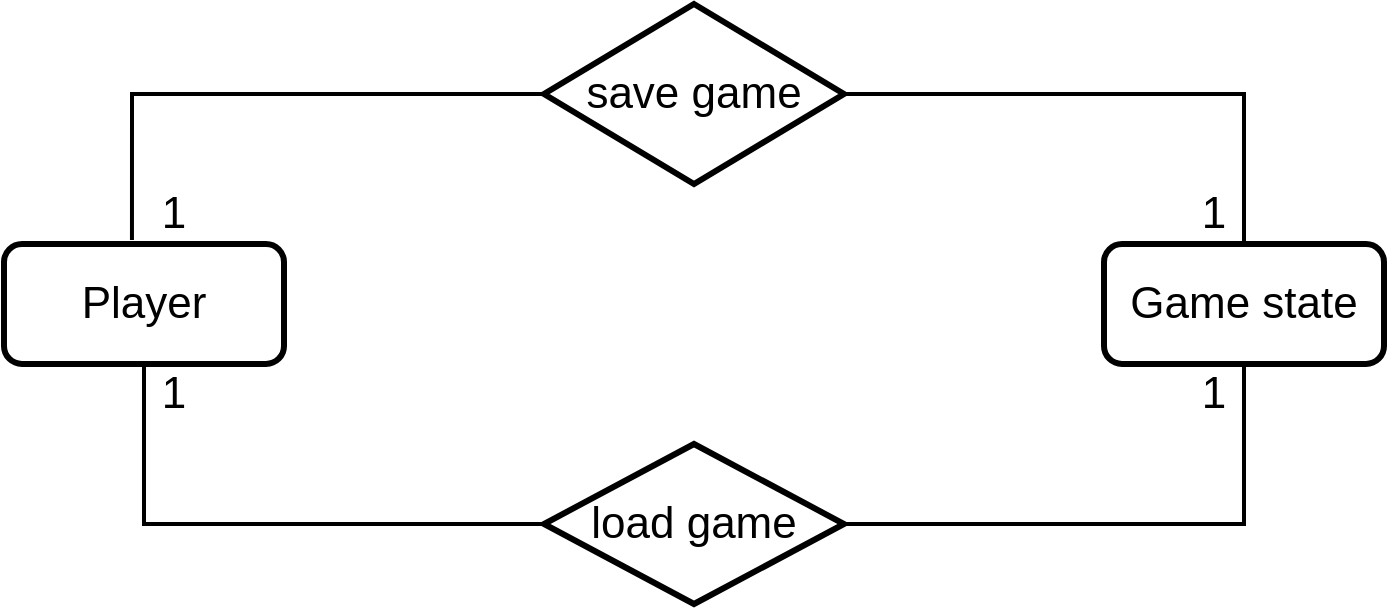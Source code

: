 <mxfile version="17.4.5" type="github">
  <diagram id="GFX1_BSbDfHPeh30nThA" name="Page-1">
    <mxGraphModel dx="1422" dy="762" grid="1" gridSize="10" guides="1" tooltips="1" connect="1" arrows="1" fold="1" page="1" pageScale="1" pageWidth="850" pageHeight="1100" math="0" shadow="0">
      <root>
        <mxCell id="0" />
        <mxCell id="1" parent="0" />
        <mxCell id="_0ewZRfjoy1wTZERiUi9-2" value="&lt;font style=&quot;font-size: 22px&quot;&gt;Game state&lt;/font&gt;" style="rounded=1;whiteSpace=wrap;html=1;strokeWidth=3;" parent="1" vertex="1">
          <mxGeometry x="610" y="200" width="140" height="60" as="geometry" />
        </mxCell>
        <mxCell id="_0ewZRfjoy1wTZERiUi9-3" value="&lt;font style=&quot;font-size: 22px&quot;&gt;Player&lt;/font&gt;" style="rounded=1;whiteSpace=wrap;html=1;strokeWidth=3;" parent="1" vertex="1">
          <mxGeometry x="60" y="200" width="140" height="60" as="geometry" />
        </mxCell>
        <mxCell id="gkAeaQIPnS7kP9WkzbBt-1" value="save game" style="rhombus;whiteSpace=wrap;html=1;fontSize=22;strokeWidth=3;" vertex="1" parent="1">
          <mxGeometry x="330" y="80" width="150" height="90" as="geometry" />
        </mxCell>
        <mxCell id="gkAeaQIPnS7kP9WkzbBt-3" value="load game" style="rhombus;whiteSpace=wrap;html=1;fontSize=22;strokeWidth=3;" vertex="1" parent="1">
          <mxGeometry x="330" y="300" width="150" height="80" as="geometry" />
        </mxCell>
        <mxCell id="gkAeaQIPnS7kP9WkzbBt-10" value="" style="endArrow=none;html=1;rounded=0;fontSize=22;strokeColor=default;strokeWidth=2;exitX=1;exitY=0.5;exitDx=0;exitDy=0;entryX=0.5;entryY=0;entryDx=0;entryDy=0;" edge="1" parent="1" source="gkAeaQIPnS7kP9WkzbBt-1" target="_0ewZRfjoy1wTZERiUi9-2">
          <mxGeometry width="50" height="50" relative="1" as="geometry">
            <mxPoint x="540" y="130" as="sourcePoint" />
            <mxPoint x="590" y="80" as="targetPoint" />
            <Array as="points">
              <mxPoint x="680" y="125" />
            </Array>
          </mxGeometry>
        </mxCell>
        <mxCell id="gkAeaQIPnS7kP9WkzbBt-12" value="" style="endArrow=none;html=1;rounded=0;fontSize=22;strokeColor=default;strokeWidth=2;entryX=0.5;entryY=1;entryDx=0;entryDy=0;exitX=1;exitY=0.5;exitDx=0;exitDy=0;" edge="1" parent="1" source="gkAeaQIPnS7kP9WkzbBt-3" target="_0ewZRfjoy1wTZERiUi9-2">
          <mxGeometry width="50" height="50" relative="1" as="geometry">
            <mxPoint x="570" y="380" as="sourcePoint" />
            <mxPoint x="620" y="330" as="targetPoint" />
            <Array as="points">
              <mxPoint x="680" y="340" />
            </Array>
          </mxGeometry>
        </mxCell>
        <mxCell id="gkAeaQIPnS7kP9WkzbBt-13" value="" style="endArrow=none;html=1;rounded=0;fontSize=22;strokeColor=default;strokeWidth=2;exitX=0.457;exitY=-0.033;exitDx=0;exitDy=0;exitPerimeter=0;entryX=0;entryY=0.5;entryDx=0;entryDy=0;" edge="1" parent="1" source="_0ewZRfjoy1wTZERiUi9-3" target="gkAeaQIPnS7kP9WkzbBt-1">
          <mxGeometry width="50" height="50" relative="1" as="geometry">
            <mxPoint x="130" y="160" as="sourcePoint" />
            <mxPoint x="180" y="110" as="targetPoint" />
            <Array as="points">
              <mxPoint x="124" y="125" />
            </Array>
          </mxGeometry>
        </mxCell>
        <mxCell id="gkAeaQIPnS7kP9WkzbBt-14" value="" style="endArrow=none;html=1;rounded=0;fontSize=22;strokeColor=default;strokeWidth=2;exitX=0.5;exitY=1;exitDx=0;exitDy=0;entryX=0;entryY=0.5;entryDx=0;entryDy=0;" edge="1" parent="1" source="_0ewZRfjoy1wTZERiUi9-3" target="gkAeaQIPnS7kP9WkzbBt-3">
          <mxGeometry width="50" height="50" relative="1" as="geometry">
            <mxPoint x="150" y="390" as="sourcePoint" />
            <mxPoint x="200" y="350" as="targetPoint" />
            <Array as="points">
              <mxPoint x="130" y="340" />
            </Array>
          </mxGeometry>
        </mxCell>
        <mxCell id="gkAeaQIPnS7kP9WkzbBt-15" value="1" style="text;html=1;strokeColor=none;fillColor=none;align=center;verticalAlign=middle;whiteSpace=wrap;rounded=0;fontSize=22;" vertex="1" parent="1">
          <mxGeometry x="130" y="170" width="30" height="30" as="geometry" />
        </mxCell>
        <mxCell id="gkAeaQIPnS7kP9WkzbBt-16" value="1" style="text;html=1;strokeColor=none;fillColor=none;align=center;verticalAlign=middle;whiteSpace=wrap;rounded=0;fontSize=22;" vertex="1" parent="1">
          <mxGeometry x="650" y="170" width="30" height="30" as="geometry" />
        </mxCell>
        <mxCell id="gkAeaQIPnS7kP9WkzbBt-17" value="1" style="text;html=1;strokeColor=none;fillColor=none;align=center;verticalAlign=middle;whiteSpace=wrap;rounded=0;fontSize=22;" vertex="1" parent="1">
          <mxGeometry x="130" y="260" width="30" height="30" as="geometry" />
        </mxCell>
        <mxCell id="gkAeaQIPnS7kP9WkzbBt-18" value="1" style="text;html=1;strokeColor=none;fillColor=none;align=center;verticalAlign=middle;whiteSpace=wrap;rounded=0;fontSize=22;" vertex="1" parent="1">
          <mxGeometry x="650" y="260" width="30" height="30" as="geometry" />
        </mxCell>
      </root>
    </mxGraphModel>
  </diagram>
</mxfile>
